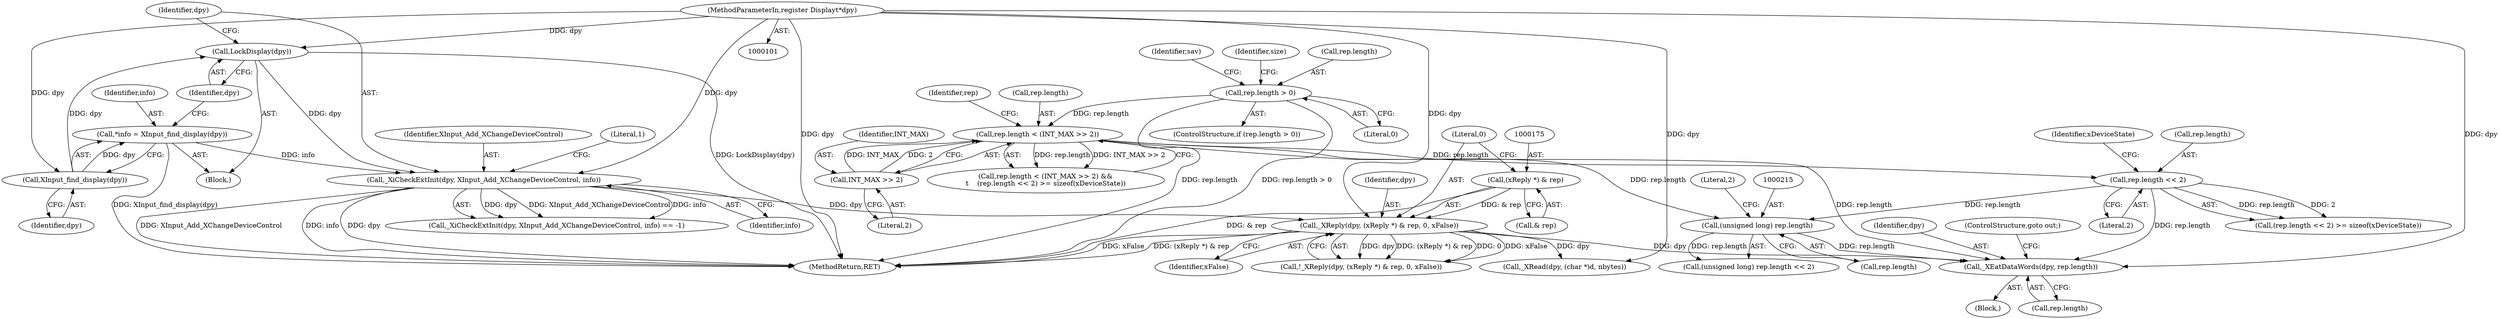 digraph "0_libXi_19a9cd607de73947fcfb104682f203ffe4e1f4e5_0@pointer" {
"1000224" [label="(Call,_XEatDataWords(dpy, rep.length))"];
"1000172" [label="(Call,_XReply(dpy, (xReply *) & rep, 0, xFalse))"];
"1000133" [label="(Call,_XiCheckExtInit(dpy, XInput_Add_XChangeDeviceControl, info))"];
"1000129" [label="(Call,LockDisplay(dpy))"];
"1000127" [label="(Call,XInput_find_display(dpy))"];
"1000102" [label="(MethodParameterIn,register Display\t*dpy)"];
"1000125" [label="(Call,*info = XInput_find_display(dpy))"];
"1000174" [label="(Call,(xReply *) & rep)"];
"1000214" [label="(Call,(unsigned long) rep.length)"];
"1000195" [label="(Call,rep.length < (INT_MAX >> 2))"];
"1000182" [label="(Call,rep.length > 0)"];
"1000199" [label="(Call,INT_MAX >> 2)"];
"1000203" [label="(Call,rep.length << 2)"];
"1000135" [label="(Identifier,XInput_Add_XChangeDeviceControl)"];
"1000224" [label="(Call,_XEatDataWords(dpy, rep.length))"];
"1000219" [label="(Literal,2)"];
"1000138" [label="(Literal,1)"];
"1000129" [label="(Call,LockDisplay(dpy))"];
"1000128" [label="(Identifier,dpy)"];
"1000191" [label="(Identifier,size)"];
"1000225" [label="(Identifier,dpy)"];
"1000187" [label="(Block,)"];
"1000201" [label="(Literal,2)"];
"1000127" [label="(Call,XInput_find_display(dpy))"];
"1000132" [label="(Call,_XiCheckExtInit(dpy, XInput_Add_XChangeDeviceControl, info) == -1)"];
"1000679" [label="(MethodReturn,RET)"];
"1000213" [label="(Call,(unsigned long) rep.length << 2)"];
"1000130" [label="(Identifier,dpy)"];
"1000176" [label="(Call,& rep)"];
"1000194" [label="(Call,rep.length < (INT_MAX >> 2) &&\n\t    (rep.length << 2) >= sizeof(xDeviceState))"];
"1000199" [label="(Call,INT_MAX >> 2)"];
"1000204" [label="(Call,rep.length)"];
"1000179" [label="(Identifier,xFalse)"];
"1000214" [label="(Call,(unsigned long) rep.length)"];
"1000203" [label="(Call,rep.length << 2)"];
"1000216" [label="(Call,rep.length)"];
"1000136" [label="(Identifier,info)"];
"1000209" [label="(Identifier,xDeviceState)"];
"1000125" [label="(Call,*info = XInput_find_display(dpy))"];
"1000229" [label="(ControlStructure,goto out;)"];
"1000181" [label="(ControlStructure,if (rep.length > 0))"];
"1000200" [label="(Identifier,INT_MAX)"];
"1000205" [label="(Identifier,rep)"];
"1000134" [label="(Identifier,dpy)"];
"1000196" [label="(Call,rep.length)"];
"1000174" [label="(Call,(xReply *) & rep)"];
"1000133" [label="(Call,_XiCheckExtInit(dpy, XInput_Add_XChangeDeviceControl, info))"];
"1000102" [label="(MethodParameterIn,register Display\t*dpy)"];
"1000178" [label="(Literal,0)"];
"1000172" [label="(Call,_XReply(dpy, (xReply *) & rep, 0, xFalse))"];
"1000195" [label="(Call,rep.length < (INT_MAX >> 2))"];
"1000182" [label="(Call,rep.length > 0)"];
"1000173" [label="(Identifier,dpy)"];
"1000233" [label="(Call,_XRead(dpy, (char *)d, nbytes))"];
"1000186" [label="(Literal,0)"];
"1000126" [label="(Identifier,info)"];
"1000183" [label="(Call,rep.length)"];
"1000105" [label="(Block,)"];
"1000207" [label="(Literal,2)"];
"1000226" [label="(Call,rep.length)"];
"1000171" [label="(Call,!_XReply(dpy, (xReply *) & rep, 0, xFalse))"];
"1000231" [label="(Identifier,sav)"];
"1000202" [label="(Call,(rep.length << 2) >= sizeof(xDeviceState))"];
"1000224" -> "1000187"  [label="AST: "];
"1000224" -> "1000226"  [label="CFG: "];
"1000225" -> "1000224"  [label="AST: "];
"1000226" -> "1000224"  [label="AST: "];
"1000229" -> "1000224"  [label="CFG: "];
"1000172" -> "1000224"  [label="DDG: dpy"];
"1000102" -> "1000224"  [label="DDG: dpy"];
"1000214" -> "1000224"  [label="DDG: rep.length"];
"1000195" -> "1000224"  [label="DDG: rep.length"];
"1000203" -> "1000224"  [label="DDG: rep.length"];
"1000172" -> "1000171"  [label="AST: "];
"1000172" -> "1000179"  [label="CFG: "];
"1000173" -> "1000172"  [label="AST: "];
"1000174" -> "1000172"  [label="AST: "];
"1000178" -> "1000172"  [label="AST: "];
"1000179" -> "1000172"  [label="AST: "];
"1000171" -> "1000172"  [label="CFG: "];
"1000172" -> "1000679"  [label="DDG: xFalse"];
"1000172" -> "1000679"  [label="DDG: (xReply *) & rep"];
"1000172" -> "1000171"  [label="DDG: dpy"];
"1000172" -> "1000171"  [label="DDG: (xReply *) & rep"];
"1000172" -> "1000171"  [label="DDG: 0"];
"1000172" -> "1000171"  [label="DDG: xFalse"];
"1000133" -> "1000172"  [label="DDG: dpy"];
"1000102" -> "1000172"  [label="DDG: dpy"];
"1000174" -> "1000172"  [label="DDG: & rep"];
"1000172" -> "1000233"  [label="DDG: dpy"];
"1000133" -> "1000132"  [label="AST: "];
"1000133" -> "1000136"  [label="CFG: "];
"1000134" -> "1000133"  [label="AST: "];
"1000135" -> "1000133"  [label="AST: "];
"1000136" -> "1000133"  [label="AST: "];
"1000138" -> "1000133"  [label="CFG: "];
"1000133" -> "1000679"  [label="DDG: dpy"];
"1000133" -> "1000679"  [label="DDG: XInput_Add_XChangeDeviceControl"];
"1000133" -> "1000679"  [label="DDG: info"];
"1000133" -> "1000132"  [label="DDG: dpy"];
"1000133" -> "1000132"  [label="DDG: XInput_Add_XChangeDeviceControl"];
"1000133" -> "1000132"  [label="DDG: info"];
"1000129" -> "1000133"  [label="DDG: dpy"];
"1000102" -> "1000133"  [label="DDG: dpy"];
"1000125" -> "1000133"  [label="DDG: info"];
"1000129" -> "1000105"  [label="AST: "];
"1000129" -> "1000130"  [label="CFG: "];
"1000130" -> "1000129"  [label="AST: "];
"1000134" -> "1000129"  [label="CFG: "];
"1000129" -> "1000679"  [label="DDG: LockDisplay(dpy)"];
"1000127" -> "1000129"  [label="DDG: dpy"];
"1000102" -> "1000129"  [label="DDG: dpy"];
"1000127" -> "1000125"  [label="AST: "];
"1000127" -> "1000128"  [label="CFG: "];
"1000128" -> "1000127"  [label="AST: "];
"1000125" -> "1000127"  [label="CFG: "];
"1000127" -> "1000125"  [label="DDG: dpy"];
"1000102" -> "1000127"  [label="DDG: dpy"];
"1000102" -> "1000101"  [label="AST: "];
"1000102" -> "1000679"  [label="DDG: dpy"];
"1000102" -> "1000233"  [label="DDG: dpy"];
"1000125" -> "1000105"  [label="AST: "];
"1000126" -> "1000125"  [label="AST: "];
"1000130" -> "1000125"  [label="CFG: "];
"1000125" -> "1000679"  [label="DDG: XInput_find_display(dpy)"];
"1000174" -> "1000176"  [label="CFG: "];
"1000175" -> "1000174"  [label="AST: "];
"1000176" -> "1000174"  [label="AST: "];
"1000178" -> "1000174"  [label="CFG: "];
"1000174" -> "1000679"  [label="DDG: & rep"];
"1000214" -> "1000213"  [label="AST: "];
"1000214" -> "1000216"  [label="CFG: "];
"1000215" -> "1000214"  [label="AST: "];
"1000216" -> "1000214"  [label="AST: "];
"1000219" -> "1000214"  [label="CFG: "];
"1000214" -> "1000213"  [label="DDG: rep.length"];
"1000195" -> "1000214"  [label="DDG: rep.length"];
"1000203" -> "1000214"  [label="DDG: rep.length"];
"1000195" -> "1000194"  [label="AST: "];
"1000195" -> "1000199"  [label="CFG: "];
"1000196" -> "1000195"  [label="AST: "];
"1000199" -> "1000195"  [label="AST: "];
"1000205" -> "1000195"  [label="CFG: "];
"1000194" -> "1000195"  [label="CFG: "];
"1000195" -> "1000194"  [label="DDG: rep.length"];
"1000195" -> "1000194"  [label="DDG: INT_MAX >> 2"];
"1000182" -> "1000195"  [label="DDG: rep.length"];
"1000199" -> "1000195"  [label="DDG: INT_MAX"];
"1000199" -> "1000195"  [label="DDG: 2"];
"1000195" -> "1000203"  [label="DDG: rep.length"];
"1000182" -> "1000181"  [label="AST: "];
"1000182" -> "1000186"  [label="CFG: "];
"1000183" -> "1000182"  [label="AST: "];
"1000186" -> "1000182"  [label="AST: "];
"1000191" -> "1000182"  [label="CFG: "];
"1000231" -> "1000182"  [label="CFG: "];
"1000182" -> "1000679"  [label="DDG: rep.length > 0"];
"1000182" -> "1000679"  [label="DDG: rep.length"];
"1000199" -> "1000201"  [label="CFG: "];
"1000200" -> "1000199"  [label="AST: "];
"1000201" -> "1000199"  [label="AST: "];
"1000203" -> "1000202"  [label="AST: "];
"1000203" -> "1000207"  [label="CFG: "];
"1000204" -> "1000203"  [label="AST: "];
"1000207" -> "1000203"  [label="AST: "];
"1000209" -> "1000203"  [label="CFG: "];
"1000203" -> "1000202"  [label="DDG: rep.length"];
"1000203" -> "1000202"  [label="DDG: 2"];
}
